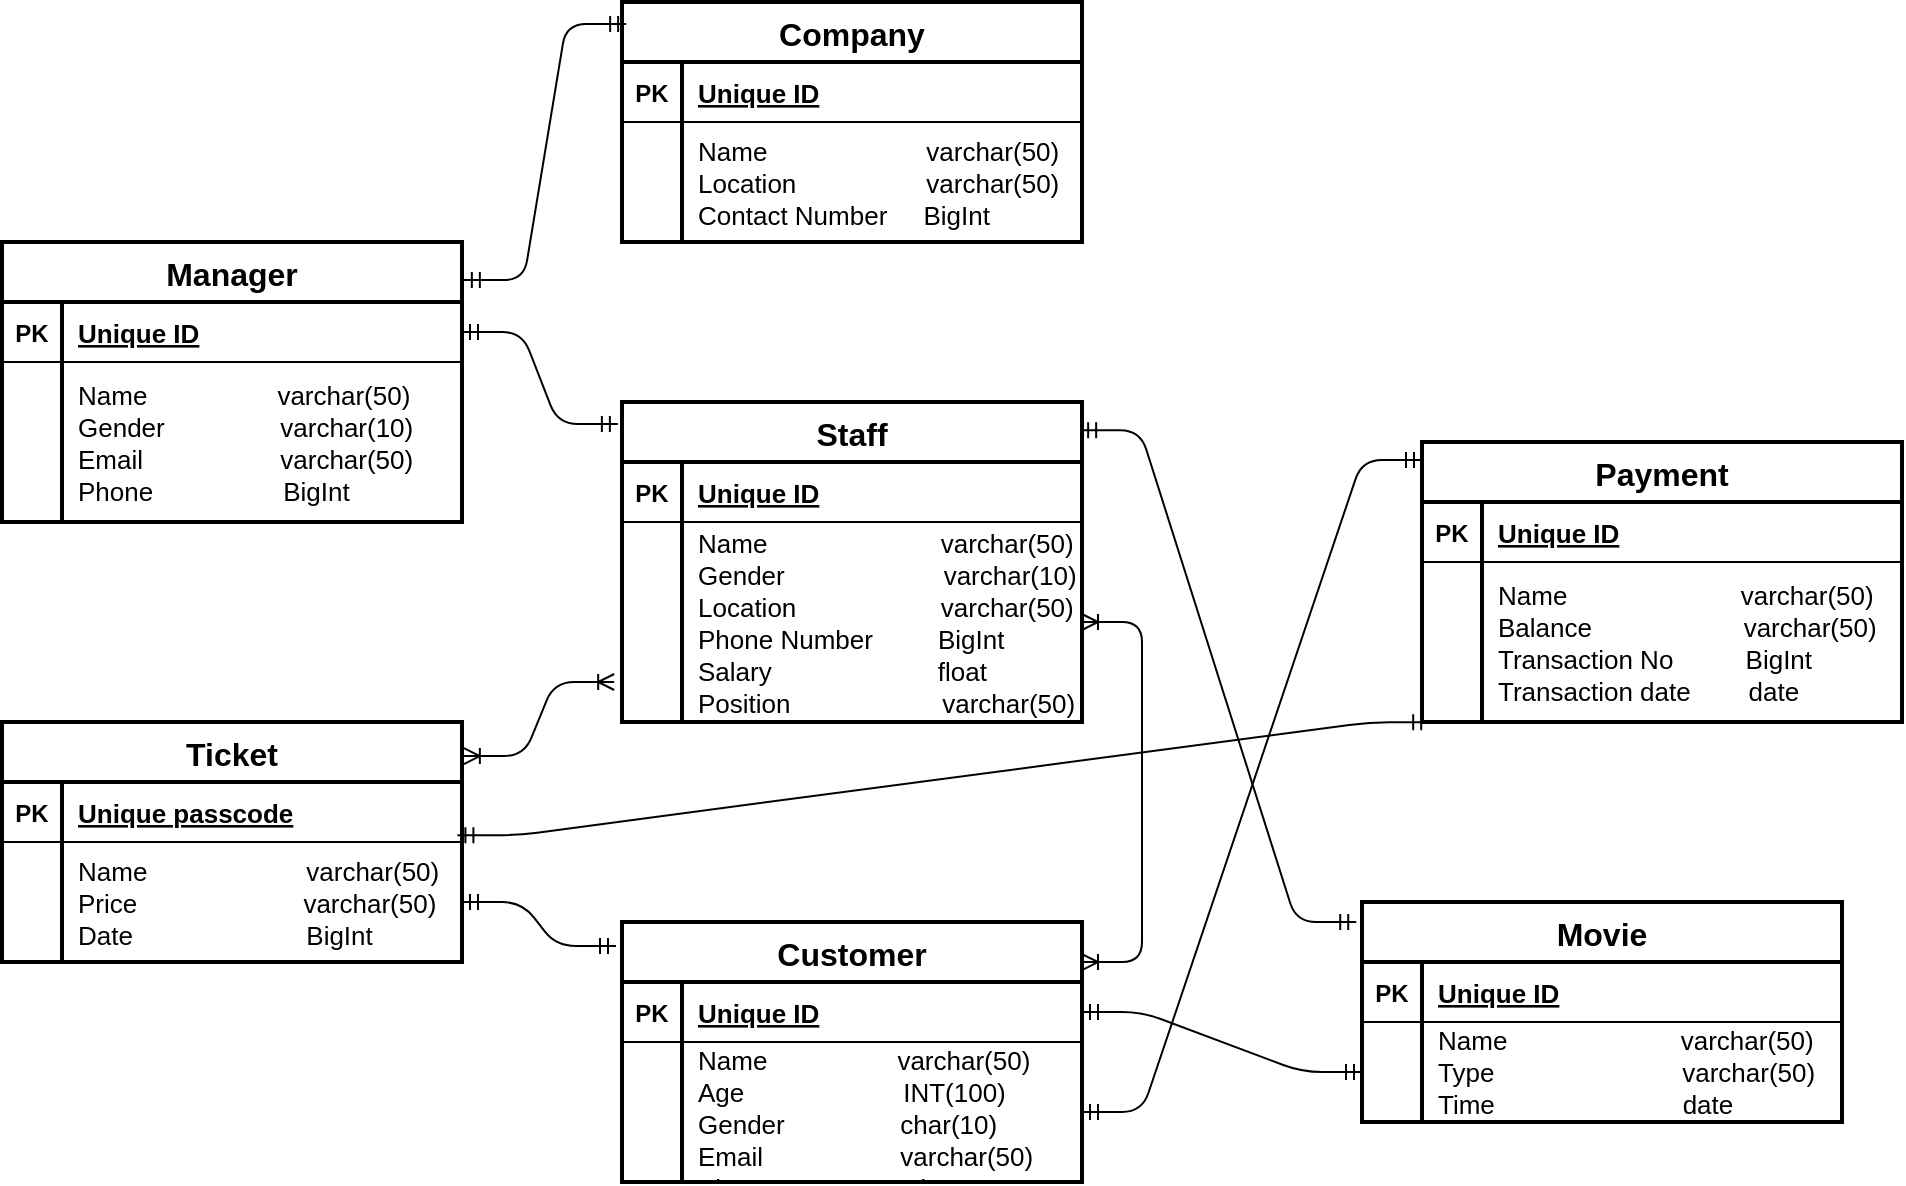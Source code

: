 <mxfile version="13.9.9" type="device"><diagram id="hRbPqGQexI-NMjuaTlYE" name="Page-1"><mxGraphModel dx="1534" dy="621" grid="1" gridSize="10" guides="1" tooltips="1" connect="1" arrows="1" fold="1" page="1" pageScale="1" pageWidth="1169" pageHeight="827" math="0" shadow="0" extFonts="Permanent Marker^https://fonts.googleapis.com/css?family=Permanent+Marker"><root><mxCell id="0"/><mxCell id="1" parent="0"/><mxCell id="hreEwWTbP8FluAyNLpep-123" value="Company" style="shape=table;startSize=30;container=1;collapsible=1;childLayout=tableLayout;fixedRows=1;rowLines=0;fontStyle=1;align=center;resizeLast=1;strokeWidth=2;fontSize=16;" parent="1" vertex="1"><mxGeometry x="440" y="40" width="230" height="120" as="geometry"/></mxCell><mxCell id="hreEwWTbP8FluAyNLpep-124" value="" style="shape=partialRectangle;collapsible=0;dropTarget=0;pointerEvents=0;fillColor=none;top=0;left=0;bottom=1;right=0;points=[[0,0.5],[1,0.5]];portConstraint=eastwest;" parent="hreEwWTbP8FluAyNLpep-123" vertex="1"><mxGeometry y="30" width="230" height="30" as="geometry"/></mxCell><mxCell id="hreEwWTbP8FluAyNLpep-125" value="PK" style="shape=partialRectangle;connectable=0;fillColor=none;top=0;left=0;bottom=0;right=0;fontStyle=1;overflow=hidden;" parent="hreEwWTbP8FluAyNLpep-124" vertex="1"><mxGeometry width="30" height="30" as="geometry"/></mxCell><mxCell id="hreEwWTbP8FluAyNLpep-126" value="Unique ID" style="shape=partialRectangle;connectable=0;fillColor=none;top=0;left=0;bottom=0;right=0;align=left;spacingLeft=6;fontStyle=5;overflow=hidden;fontSize=13;" parent="hreEwWTbP8FluAyNLpep-124" vertex="1"><mxGeometry x="30" width="200" height="30" as="geometry"/></mxCell><mxCell id="hreEwWTbP8FluAyNLpep-127" value="" style="shape=partialRectangle;collapsible=0;dropTarget=0;pointerEvents=0;fillColor=none;top=0;left=0;bottom=0;right=0;points=[[0,0.5],[1,0.5]];portConstraint=eastwest;" parent="hreEwWTbP8FluAyNLpep-123" vertex="1"><mxGeometry y="60" width="230" height="60" as="geometry"/></mxCell><mxCell id="hreEwWTbP8FluAyNLpep-128" value="" style="shape=partialRectangle;connectable=0;fillColor=none;top=0;left=0;bottom=0;right=0;editable=1;overflow=hidden;" parent="hreEwWTbP8FluAyNLpep-127" vertex="1"><mxGeometry width="30" height="60" as="geometry"/></mxCell><mxCell id="hreEwWTbP8FluAyNLpep-129" value="Name                      varchar(50)&#10;Location                  varchar(50)&#10;Contact Number     BigInt" style="shape=partialRectangle;connectable=0;fillColor=none;top=0;left=0;bottom=0;right=0;align=left;spacingLeft=6;overflow=hidden;fontStyle=0;fontSize=13;" parent="hreEwWTbP8FluAyNLpep-127" vertex="1"><mxGeometry x="30" width="200" height="60" as="geometry"/></mxCell><mxCell id="hreEwWTbP8FluAyNLpep-157" value="" style="group" parent="1" vertex="1" connectable="0"><mxGeometry x="130" y="160" width="230" height="30" as="geometry"/></mxCell><mxCell id="hreEwWTbP8FluAyNLpep-141" value="Manager" style="shape=table;startSize=30;container=1;collapsible=1;childLayout=tableLayout;fixedRows=1;rowLines=0;fontStyle=1;align=center;resizeLast=1;strokeWidth=2;fontSize=16;" parent="hreEwWTbP8FluAyNLpep-157" vertex="1"><mxGeometry width="230" height="140" as="geometry"/></mxCell><mxCell id="hreEwWTbP8FluAyNLpep-142" value="" style="shape=partialRectangle;collapsible=0;dropTarget=0;pointerEvents=0;fillColor=none;top=0;left=0;bottom=1;right=0;points=[[0,0.5],[1,0.5]];portConstraint=eastwest;" parent="hreEwWTbP8FluAyNLpep-141" vertex="1"><mxGeometry y="30" width="230" height="30" as="geometry"/></mxCell><mxCell id="hreEwWTbP8FluAyNLpep-143" value="PK" style="shape=partialRectangle;connectable=0;fillColor=none;top=0;left=0;bottom=0;right=0;fontStyle=1;overflow=hidden;" parent="hreEwWTbP8FluAyNLpep-142" vertex="1"><mxGeometry width="30" height="30" as="geometry"/></mxCell><mxCell id="hreEwWTbP8FluAyNLpep-144" value="Unique ID" style="shape=partialRectangle;connectable=0;fillColor=none;top=0;left=0;bottom=0;right=0;align=left;spacingLeft=6;fontStyle=5;overflow=hidden;fontSize=13;" parent="hreEwWTbP8FluAyNLpep-142" vertex="1"><mxGeometry x="30" width="200" height="30" as="geometry"/></mxCell><mxCell id="hreEwWTbP8FluAyNLpep-145" value="" style="shape=partialRectangle;collapsible=0;dropTarget=0;pointerEvents=0;fillColor=none;top=0;left=0;bottom=0;right=0;points=[[0,0.5],[1,0.5]];portConstraint=eastwest;" parent="hreEwWTbP8FluAyNLpep-141" vertex="1"><mxGeometry y="60" width="230" height="80" as="geometry"/></mxCell><mxCell id="hreEwWTbP8FluAyNLpep-146" value="" style="shape=partialRectangle;connectable=0;fillColor=none;top=0;left=0;bottom=0;right=0;editable=1;overflow=hidden;" parent="hreEwWTbP8FluAyNLpep-145" vertex="1"><mxGeometry width="30" height="80" as="geometry"/></mxCell><mxCell id="hreEwWTbP8FluAyNLpep-147" value="Name                  varchar(50)&#10;Gender                varchar(10)&#10;Email                   varchar(50)&#10;Phone                  BigInt" style="shape=partialRectangle;connectable=0;fillColor=none;top=0;left=0;bottom=0;right=0;align=left;spacingLeft=6;overflow=hidden;fontStyle=0;fontSize=13;" parent="hreEwWTbP8FluAyNLpep-145" vertex="1"><mxGeometry x="30" width="200" height="80" as="geometry"/></mxCell><mxCell id="hreEwWTbP8FluAyNLpep-158" value="" style="group" parent="1" vertex="1" connectable="0"><mxGeometry x="440" y="500" width="230" height="110" as="geometry"/></mxCell><mxCell id="hreEwWTbP8FluAyNLpep-159" value="Customer" style="shape=table;startSize=30;container=1;collapsible=1;childLayout=tableLayout;fixedRows=1;rowLines=0;fontStyle=1;align=center;resizeLast=1;strokeWidth=2;fontSize=16;" parent="hreEwWTbP8FluAyNLpep-158" vertex="1"><mxGeometry width="230" height="130" as="geometry"/></mxCell><mxCell id="hreEwWTbP8FluAyNLpep-160" value="" style="shape=partialRectangle;collapsible=0;dropTarget=0;pointerEvents=0;fillColor=none;top=0;left=0;bottom=1;right=0;points=[[0,0.5],[1,0.5]];portConstraint=eastwest;" parent="hreEwWTbP8FluAyNLpep-159" vertex="1"><mxGeometry y="30" width="230" height="30" as="geometry"/></mxCell><mxCell id="hreEwWTbP8FluAyNLpep-161" value="PK" style="shape=partialRectangle;connectable=0;fillColor=none;top=0;left=0;bottom=0;right=0;fontStyle=1;overflow=hidden;" parent="hreEwWTbP8FluAyNLpep-160" vertex="1"><mxGeometry width="30" height="30" as="geometry"/></mxCell><mxCell id="hreEwWTbP8FluAyNLpep-162" value="Unique ID" style="shape=partialRectangle;connectable=0;fillColor=none;top=0;left=0;bottom=0;right=0;align=left;spacingLeft=6;fontStyle=5;overflow=hidden;fontSize=13;" parent="hreEwWTbP8FluAyNLpep-160" vertex="1"><mxGeometry x="30" width="200" height="30" as="geometry"/></mxCell><mxCell id="hreEwWTbP8FluAyNLpep-163" value="" style="shape=partialRectangle;collapsible=0;dropTarget=0;pointerEvents=0;fillColor=none;top=0;left=0;bottom=0;right=0;points=[[0,0.5],[1,0.5]];portConstraint=eastwest;" parent="hreEwWTbP8FluAyNLpep-159" vertex="1"><mxGeometry y="60" width="230" height="70" as="geometry"/></mxCell><mxCell id="hreEwWTbP8FluAyNLpep-164" value="" style="shape=partialRectangle;connectable=0;fillColor=none;top=0;left=0;bottom=0;right=0;editable=1;overflow=hidden;" parent="hreEwWTbP8FluAyNLpep-163" vertex="1"><mxGeometry width="30" height="70" as="geometry"/></mxCell><mxCell id="hreEwWTbP8FluAyNLpep-165" value="Name                  varchar(50)&#10;Age                      INT(100)&#10;Gender                char(10)&#10;Email                   varchar(50)&#10;Phone                  BigInt" style="shape=partialRectangle;connectable=0;fillColor=none;top=0;left=0;bottom=0;right=0;align=left;spacingLeft=6;overflow=hidden;fontStyle=0;fontSize=13;" parent="hreEwWTbP8FluAyNLpep-163" vertex="1"><mxGeometry x="30" width="200" height="70" as="geometry"/></mxCell><mxCell id="nSeCMXoXgo9fE8W66tsP-1" value="Ticket" style="shape=table;startSize=30;container=1;collapsible=1;childLayout=tableLayout;fixedRows=1;rowLines=0;fontStyle=1;align=center;resizeLast=1;strokeWidth=2;fontSize=16;" parent="1" vertex="1"><mxGeometry x="130" y="400" width="230" height="120" as="geometry"/></mxCell><mxCell id="nSeCMXoXgo9fE8W66tsP-2" value="" style="shape=partialRectangle;collapsible=0;dropTarget=0;pointerEvents=0;fillColor=none;top=0;left=0;bottom=1;right=0;points=[[0,0.5],[1,0.5]];portConstraint=eastwest;" parent="nSeCMXoXgo9fE8W66tsP-1" vertex="1"><mxGeometry y="30" width="230" height="30" as="geometry"/></mxCell><mxCell id="nSeCMXoXgo9fE8W66tsP-3" value="PK" style="shape=partialRectangle;connectable=0;fillColor=none;top=0;left=0;bottom=0;right=0;fontStyle=1;overflow=hidden;" parent="nSeCMXoXgo9fE8W66tsP-2" vertex="1"><mxGeometry width="30" height="30" as="geometry"/></mxCell><mxCell id="nSeCMXoXgo9fE8W66tsP-4" value="Unique passcode" style="shape=partialRectangle;connectable=0;fillColor=none;top=0;left=0;bottom=0;right=0;align=left;spacingLeft=6;fontStyle=5;overflow=hidden;fontSize=13;" parent="nSeCMXoXgo9fE8W66tsP-2" vertex="1"><mxGeometry x="30" width="200" height="30" as="geometry"/></mxCell><mxCell id="nSeCMXoXgo9fE8W66tsP-5" value="" style="shape=partialRectangle;collapsible=0;dropTarget=0;pointerEvents=0;fillColor=none;top=0;left=0;bottom=0;right=0;points=[[0,0.5],[1,0.5]];portConstraint=eastwest;" parent="nSeCMXoXgo9fE8W66tsP-1" vertex="1"><mxGeometry y="60" width="230" height="60" as="geometry"/></mxCell><mxCell id="nSeCMXoXgo9fE8W66tsP-6" value="" style="shape=partialRectangle;connectable=0;fillColor=none;top=0;left=0;bottom=0;right=0;editable=1;overflow=hidden;" parent="nSeCMXoXgo9fE8W66tsP-5" vertex="1"><mxGeometry width="30" height="60" as="geometry"/></mxCell><mxCell id="nSeCMXoXgo9fE8W66tsP-7" value="Name                      varchar(50)&#10;Price                       varchar(50)&#10;Date                        BigInt" style="shape=partialRectangle;connectable=0;fillColor=none;top=0;left=0;bottom=0;right=0;align=left;spacingLeft=6;overflow=hidden;fontStyle=0;fontSize=13;" parent="nSeCMXoXgo9fE8W66tsP-5" vertex="1"><mxGeometry x="30" width="200" height="60" as="geometry"/></mxCell><mxCell id="xk0ejRbpsC1wK4v4iZhn-1" value="Staff" style="shape=table;startSize=30;container=1;collapsible=1;childLayout=tableLayout;fixedRows=1;rowLines=0;fontStyle=1;align=center;resizeLast=1;strokeWidth=2;fontSize=16;" parent="1" vertex="1"><mxGeometry x="440" y="240" width="230" height="160" as="geometry"/></mxCell><mxCell id="xk0ejRbpsC1wK4v4iZhn-2" value="" style="shape=partialRectangle;collapsible=0;dropTarget=0;pointerEvents=0;fillColor=none;top=0;left=0;bottom=1;right=0;points=[[0,0.5],[1,0.5]];portConstraint=eastwest;" parent="xk0ejRbpsC1wK4v4iZhn-1" vertex="1"><mxGeometry y="30" width="230" height="30" as="geometry"/></mxCell><mxCell id="xk0ejRbpsC1wK4v4iZhn-3" value="PK" style="shape=partialRectangle;connectable=0;fillColor=none;top=0;left=0;bottom=0;right=0;fontStyle=1;overflow=hidden;" parent="xk0ejRbpsC1wK4v4iZhn-2" vertex="1"><mxGeometry width="30" height="30" as="geometry"/></mxCell><mxCell id="xk0ejRbpsC1wK4v4iZhn-4" value="Unique ID" style="shape=partialRectangle;connectable=0;fillColor=none;top=0;left=0;bottom=0;right=0;align=left;spacingLeft=6;fontStyle=5;overflow=hidden;fontSize=13;" parent="xk0ejRbpsC1wK4v4iZhn-2" vertex="1"><mxGeometry x="30" width="200" height="30" as="geometry"/></mxCell><mxCell id="xk0ejRbpsC1wK4v4iZhn-5" value="" style="shape=partialRectangle;collapsible=0;dropTarget=0;pointerEvents=0;fillColor=none;top=0;left=0;bottom=0;right=0;points=[[0,0.5],[1,0.5]];portConstraint=eastwest;" parent="xk0ejRbpsC1wK4v4iZhn-1" vertex="1"><mxGeometry y="60" width="230" height="100" as="geometry"/></mxCell><mxCell id="xk0ejRbpsC1wK4v4iZhn-6" value="" style="shape=partialRectangle;connectable=0;fillColor=none;top=0;left=0;bottom=0;right=0;editable=1;overflow=hidden;" parent="xk0ejRbpsC1wK4v4iZhn-5" vertex="1"><mxGeometry width="30" height="100" as="geometry"/></mxCell><mxCell id="xk0ejRbpsC1wK4v4iZhn-7" value="Name                        varchar(50)&#10;Gender                      varchar(10)&#10;Location                    varchar(50)&#10;Phone Number         BigInt&#10;Salary                       float&#10;Position                     varchar(50)" style="shape=partialRectangle;connectable=0;fillColor=none;top=0;left=0;bottom=0;right=0;align=left;spacingLeft=6;overflow=hidden;fontStyle=0;fontSize=13;" parent="xk0ejRbpsC1wK4v4iZhn-5" vertex="1"><mxGeometry x="30" width="200" height="100" as="geometry"/></mxCell><mxCell id="xk0ejRbpsC1wK4v4iZhn-8" value="Movie" style="shape=table;startSize=30;container=1;collapsible=1;childLayout=tableLayout;fixedRows=1;rowLines=0;fontStyle=1;align=center;resizeLast=1;strokeWidth=2;fontSize=16;" parent="1" vertex="1"><mxGeometry x="810" y="490" width="240" height="110" as="geometry"/></mxCell><mxCell id="xk0ejRbpsC1wK4v4iZhn-9" value="" style="shape=partialRectangle;collapsible=0;dropTarget=0;pointerEvents=0;fillColor=none;top=0;left=0;bottom=1;right=0;points=[[0,0.5],[1,0.5]];portConstraint=eastwest;" parent="xk0ejRbpsC1wK4v4iZhn-8" vertex="1"><mxGeometry y="30" width="240" height="30" as="geometry"/></mxCell><mxCell id="xk0ejRbpsC1wK4v4iZhn-10" value="PK" style="shape=partialRectangle;connectable=0;fillColor=none;top=0;left=0;bottom=0;right=0;fontStyle=1;overflow=hidden;" parent="xk0ejRbpsC1wK4v4iZhn-9" vertex="1"><mxGeometry width="30" height="30" as="geometry"/></mxCell><mxCell id="xk0ejRbpsC1wK4v4iZhn-11" value="Unique ID" style="shape=partialRectangle;connectable=0;fillColor=none;top=0;left=0;bottom=0;right=0;align=left;spacingLeft=6;fontStyle=5;overflow=hidden;fontSize=13;" parent="xk0ejRbpsC1wK4v4iZhn-9" vertex="1"><mxGeometry x="30" width="210" height="30" as="geometry"/></mxCell><mxCell id="xk0ejRbpsC1wK4v4iZhn-12" value="" style="shape=partialRectangle;collapsible=0;dropTarget=0;pointerEvents=0;fillColor=none;top=0;left=0;bottom=0;right=0;points=[[0,0.5],[1,0.5]];portConstraint=eastwest;" parent="xk0ejRbpsC1wK4v4iZhn-8" vertex="1"><mxGeometry y="60" width="240" height="50" as="geometry"/></mxCell><mxCell id="xk0ejRbpsC1wK4v4iZhn-13" value="" style="shape=partialRectangle;connectable=0;fillColor=none;top=0;left=0;bottom=0;right=0;editable=1;overflow=hidden;" parent="xk0ejRbpsC1wK4v4iZhn-12" vertex="1"><mxGeometry width="30" height="50" as="geometry"/></mxCell><mxCell id="xk0ejRbpsC1wK4v4iZhn-14" value="Name                        varchar(50)&#10;Type                          varchar(50)&#10;Time                          date&#10;" style="shape=partialRectangle;connectable=0;fillColor=none;top=0;left=0;bottom=0;right=0;align=left;spacingLeft=6;overflow=hidden;fontStyle=0;fontSize=13;" parent="xk0ejRbpsC1wK4v4iZhn-12" vertex="1"><mxGeometry x="30" width="210" height="50" as="geometry"/></mxCell><mxCell id="xk0ejRbpsC1wK4v4iZhn-15" value="Payment" style="shape=table;startSize=30;container=1;collapsible=1;childLayout=tableLayout;fixedRows=1;rowLines=0;fontStyle=1;align=center;resizeLast=1;strokeWidth=2;fontSize=16;" parent="1" vertex="1"><mxGeometry x="840" y="260" width="240" height="140" as="geometry"/></mxCell><mxCell id="xk0ejRbpsC1wK4v4iZhn-16" value="" style="shape=partialRectangle;collapsible=0;dropTarget=0;pointerEvents=0;fillColor=none;top=0;left=0;bottom=1;right=0;points=[[0,0.5],[1,0.5]];portConstraint=eastwest;" parent="xk0ejRbpsC1wK4v4iZhn-15" vertex="1"><mxGeometry y="30" width="240" height="30" as="geometry"/></mxCell><mxCell id="xk0ejRbpsC1wK4v4iZhn-17" value="PK" style="shape=partialRectangle;connectable=0;fillColor=none;top=0;left=0;bottom=0;right=0;fontStyle=1;overflow=hidden;" parent="xk0ejRbpsC1wK4v4iZhn-16" vertex="1"><mxGeometry width="30" height="30" as="geometry"/></mxCell><mxCell id="xk0ejRbpsC1wK4v4iZhn-18" value="Unique ID" style="shape=partialRectangle;connectable=0;fillColor=none;top=0;left=0;bottom=0;right=0;align=left;spacingLeft=6;fontStyle=5;overflow=hidden;fontSize=13;" parent="xk0ejRbpsC1wK4v4iZhn-16" vertex="1"><mxGeometry x="30" width="210" height="30" as="geometry"/></mxCell><mxCell id="xk0ejRbpsC1wK4v4iZhn-19" value="" style="shape=partialRectangle;collapsible=0;dropTarget=0;pointerEvents=0;fillColor=none;top=0;left=0;bottom=0;right=0;points=[[0,0.5],[1,0.5]];portConstraint=eastwest;" parent="xk0ejRbpsC1wK4v4iZhn-15" vertex="1"><mxGeometry y="60" width="240" height="80" as="geometry"/></mxCell><mxCell id="xk0ejRbpsC1wK4v4iZhn-20" value="" style="shape=partialRectangle;connectable=0;fillColor=none;top=0;left=0;bottom=0;right=0;editable=1;overflow=hidden;" parent="xk0ejRbpsC1wK4v4iZhn-19" vertex="1"><mxGeometry width="30" height="80" as="geometry"/></mxCell><mxCell id="xk0ejRbpsC1wK4v4iZhn-21" value="Name                        varchar(50)&#10;Balance                     varchar(50)&#10;Transaction No          BigInt&#10;Transaction date        date" style="shape=partialRectangle;connectable=0;fillColor=none;top=0;left=0;bottom=0;right=0;align=left;spacingLeft=6;overflow=hidden;fontStyle=0;fontSize=13;" parent="xk0ejRbpsC1wK4v4iZhn-19" vertex="1"><mxGeometry x="30" width="210" height="80" as="geometry"/></mxCell><mxCell id="xk0ejRbpsC1wK4v4iZhn-27" value="" style="edgeStyle=entityRelationEdgeStyle;fontSize=12;html=1;endArrow=ERmandOne;startArrow=ERmandOne;entryX=0.009;entryY=0.092;entryDx=0;entryDy=0;entryPerimeter=0;exitX=1.004;exitY=0.136;exitDx=0;exitDy=0;exitPerimeter=0;" parent="1" source="hreEwWTbP8FluAyNLpep-141" target="hreEwWTbP8FluAyNLpep-123" edge="1"><mxGeometry width="100" height="100" relative="1" as="geometry"><mxPoint x="280" y="130" as="sourcePoint"/><mxPoint x="380" y="30" as="targetPoint"/></mxGeometry></mxCell><mxCell id="xk0ejRbpsC1wK4v4iZhn-30" value="" style="edgeStyle=entityRelationEdgeStyle;fontSize=12;html=1;endArrow=ERoneToMany;startArrow=ERoneToMany;exitX=1.004;exitY=0.142;exitDx=0;exitDy=0;exitPerimeter=0;entryX=-0.017;entryY=0.8;entryDx=0;entryDy=0;entryPerimeter=0;" parent="1" source="nSeCMXoXgo9fE8W66tsP-1" target="xk0ejRbpsC1wK4v4iZhn-5" edge="1"><mxGeometry width="100" height="100" relative="1" as="geometry"><mxPoint x="430" y="420" as="sourcePoint"/><mxPoint x="530" y="320" as="targetPoint"/></mxGeometry></mxCell><mxCell id="xk0ejRbpsC1wK4v4iZhn-33" value="" style="edgeStyle=entityRelationEdgeStyle;fontSize=12;html=1;endArrow=ERoneToMany;startArrow=ERoneToMany;exitX=1;exitY=0.154;exitDx=0;exitDy=0;exitPerimeter=0;" parent="1" source="hreEwWTbP8FluAyNLpep-159" target="xk0ejRbpsC1wK4v4iZhn-5" edge="1"><mxGeometry width="100" height="100" relative="1" as="geometry"><mxPoint x="700" y="510" as="sourcePoint"/><mxPoint x="800" y="410" as="targetPoint"/></mxGeometry></mxCell><mxCell id="xk0ejRbpsC1wK4v4iZhn-35" value="" style="edgeStyle=entityRelationEdgeStyle;fontSize=12;html=1;endArrow=ERmandOne;startArrow=ERmandOne;entryX=-0.013;entryY=0.092;entryDx=0;entryDy=0;entryPerimeter=0;exitX=1;exitY=0.5;exitDx=0;exitDy=0;" parent="1" source="nSeCMXoXgo9fE8W66tsP-5" target="hreEwWTbP8FluAyNLpep-159" edge="1"><mxGeometry width="100" height="100" relative="1" as="geometry"><mxPoint x="340.0" y="618" as="sourcePoint"/><mxPoint x="421.15" y="490.0" as="targetPoint"/></mxGeometry></mxCell><mxCell id="xk0ejRbpsC1wK4v4iZhn-37" value="" style="edgeStyle=entityRelationEdgeStyle;fontSize=12;html=1;endArrow=ERmandOne;startArrow=ERmandOne;entryX=-0.009;entryY=0.069;entryDx=0;entryDy=0;entryPerimeter=0;exitX=1;exitY=0.5;exitDx=0;exitDy=0;" parent="1" source="hreEwWTbP8FluAyNLpep-142" target="xk0ejRbpsC1wK4v4iZhn-1" edge="1"><mxGeometry width="100" height="100" relative="1" as="geometry"><mxPoint x="350" y="230" as="sourcePoint"/><mxPoint x="427.01" y="251.96" as="targetPoint"/></mxGeometry></mxCell><mxCell id="xk0ejRbpsC1wK4v4iZhn-39" value="" style="edgeStyle=entityRelationEdgeStyle;fontSize=12;html=1;endArrow=ERmandOne;startArrow=ERmandOne;entryX=-0.012;entryY=0.091;entryDx=0;entryDy=0;entryPerimeter=0;exitX=0.996;exitY=0.088;exitDx=0;exitDy=0;exitPerimeter=0;" parent="1" source="xk0ejRbpsC1wK4v4iZhn-1" target="xk0ejRbpsC1wK4v4iZhn-8" edge="1"><mxGeometry width="100" height="100" relative="1" as="geometry"><mxPoint x="770" y="400" as="sourcePoint"/><mxPoint x="847.93" y="446.04" as="targetPoint"/></mxGeometry></mxCell><mxCell id="xk0ejRbpsC1wK4v4iZhn-40" value="" style="edgeStyle=entityRelationEdgeStyle;fontSize=12;html=1;endArrow=ERmandOne;startArrow=ERmandOne;entryX=0;entryY=0.064;entryDx=0;entryDy=0;entryPerimeter=0;exitX=1;exitY=0.5;exitDx=0;exitDy=0;" parent="1" source="hreEwWTbP8FluAyNLpep-163" target="xk0ejRbpsC1wK4v4iZhn-15" edge="1"><mxGeometry width="100" height="100" relative="1" as="geometry"><mxPoint x="740" y="600" as="sourcePoint"/><mxPoint x="777.01" y="571.96" as="targetPoint"/></mxGeometry></mxCell><mxCell id="xk0ejRbpsC1wK4v4iZhn-41" value="" style="edgeStyle=entityRelationEdgeStyle;fontSize=12;html=1;endArrow=ERmandOne;startArrow=ERmandOne;entryX=0;entryY=0.5;entryDx=0;entryDy=0;exitX=1;exitY=0.5;exitDx=0;exitDy=0;" parent="1" source="hreEwWTbP8FluAyNLpep-160" target="xk0ejRbpsC1wK4v4iZhn-12" edge="1"><mxGeometry width="100" height="100" relative="1" as="geometry"><mxPoint x="720" y="560" as="sourcePoint"/><mxPoint x="797.01" y="581.96" as="targetPoint"/></mxGeometry></mxCell><mxCell id="rKM378pw_hJoh2PrXZaR-4" value="" style="edgeStyle=entityRelationEdgeStyle;fontSize=12;html=1;endArrow=ERmandOne;startArrow=ERmandOne;exitX=0.99;exitY=-0.056;exitDx=0;exitDy=0;exitPerimeter=0;entryX=0.015;entryY=1.002;entryDx=0;entryDy=0;entryPerimeter=0;" edge="1" parent="1" source="nSeCMXoXgo9fE8W66tsP-5" target="xk0ejRbpsC1wK4v4iZhn-19"><mxGeometry width="100" height="100" relative="1" as="geometry"><mxPoint x="361" y="480" as="sourcePoint"/><mxPoint x="860" y="400" as="targetPoint"/></mxGeometry></mxCell></root></mxGraphModel></diagram></mxfile>
